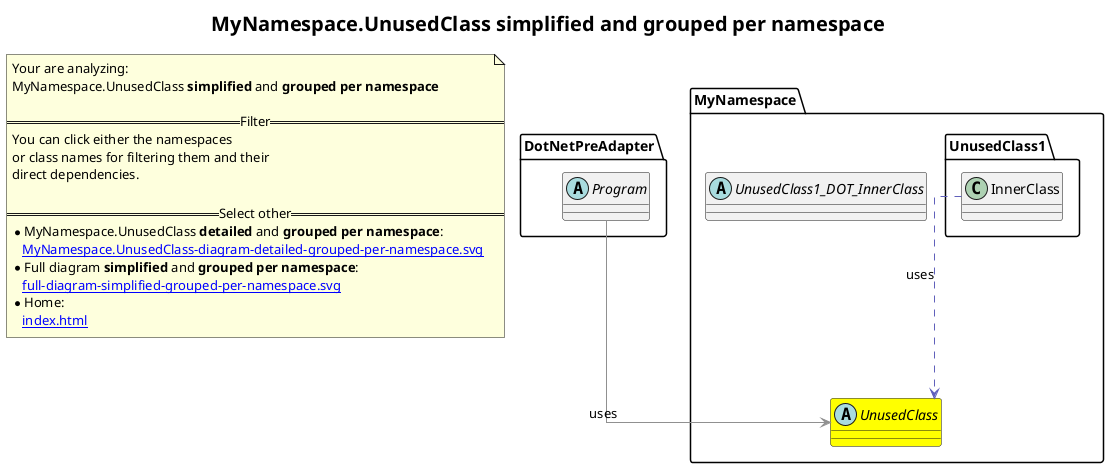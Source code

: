 @startuml
skinparam linetype ortho
title <size:20>MyNamespace.UnusedClass **simplified** and **grouped per namespace**</size>
note "Your are analyzing:\nMyNamespace.UnusedClass **simplified** and **grouped per namespace**\n\n==Filter==\nYou can click either the namespaces \nor class names for filtering them and their\ndirect dependencies.\n\n==Select other==\n* MyNamespace.UnusedClass **detailed** and **grouped per namespace**:\n   [[MyNamespace.UnusedClass-diagram-detailed-grouped-per-namespace.svg]]\n* Full diagram **simplified** and **grouped per namespace**:\n   [[full-diagram-simplified-grouped-per-namespace.svg]]\n* Home:\n   [[index.html]]" as FloatingNote
namespace DotNetPreAdapter [[DotNetPreAdapter-diagram-simplified-grouped-per-namespace.svg]] {
abstract class DotNetPreAdapter.Program [[DotNetPreAdapter.Program-diagram-simplified-grouped-per-namespace.svg]]  {
}
'Compared namespace DotNetPreAdapter [[DotNetPreAdapter-diagram-simplified-grouped-per-namespace.svg]] { with last element of }
' Closing all previous_sub_namespace_list namespace None because file analysis is finished.
' Closing namespace DotNetPreAdapter
}
namespace MyNamespace [[MyNamespace-diagram-simplified-grouped-per-namespace.svg]] {
abstract class MyNamespace.UnusedClass [[MyNamespace.UnusedClass-diagram-simplified-grouped-per-namespace.svg]] #yellow {
}
abstract class MyNamespace.UnusedClass1_DOT_InnerClass [[MyNamespace.UnusedClass1.InnerClass-diagram-simplified-grouped-per-namespace.svg]]  {
}
'Compared namespace MyNamespace [[MyNamespace-diagram-simplified-grouped-per-namespace.svg]] { with last element of }
' Closing all previous_sub_namespace_list namespace None because file analysis is finished.
' Closing namespace MyNamespace
}
 ' *************************************** 
 ' *************************************** 
 ' *************************************** 
' Class relations extracted from namespace:
' DotNetPreAdapter
DotNetPreAdapter.Program -[#909090]-> MyNamespace.UnusedClass  : uses 
' Class relations extracted from namespace:
' MyNamespace
MyNamespace.UnusedClass1.InnerClass .[#6060BB].> MyNamespace.UnusedClass  : uses 
@enduml